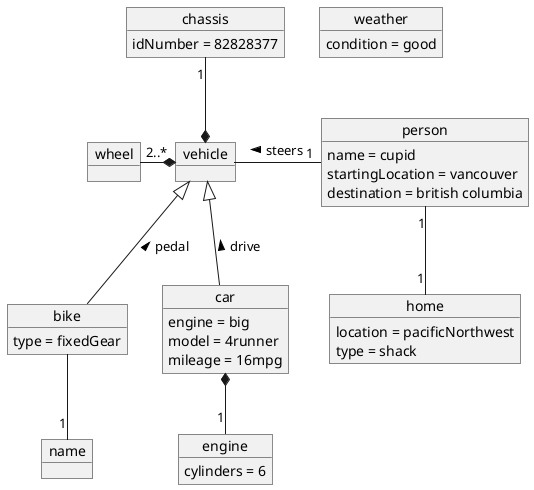 @startuml..\

object chassis
object weather
object wheel
object vehicle
object person
object name
object bike
object engine
object car
object home


wheel "2..*" -* vehicle
chassis "1" --* vehicle
vehicle - "1" person : steers <
vehicle <|-- bike : pedal <
vehicle <|-- car : drive <
bike -- "1" name 
car *-- "1" engine
person "1" -- "1" home

chassis : idNumber = 82828377
person : name = cupid
person : startingLocation = vancouver
person : destination = british columbia
home : location = pacificNorthwest
home : type = shack
car : engine = big
car : model = 4runner
car : mileage = 16mpg
bike : type = fixedGear
weather : condition = good
engine : cylinders = 6



@enduml